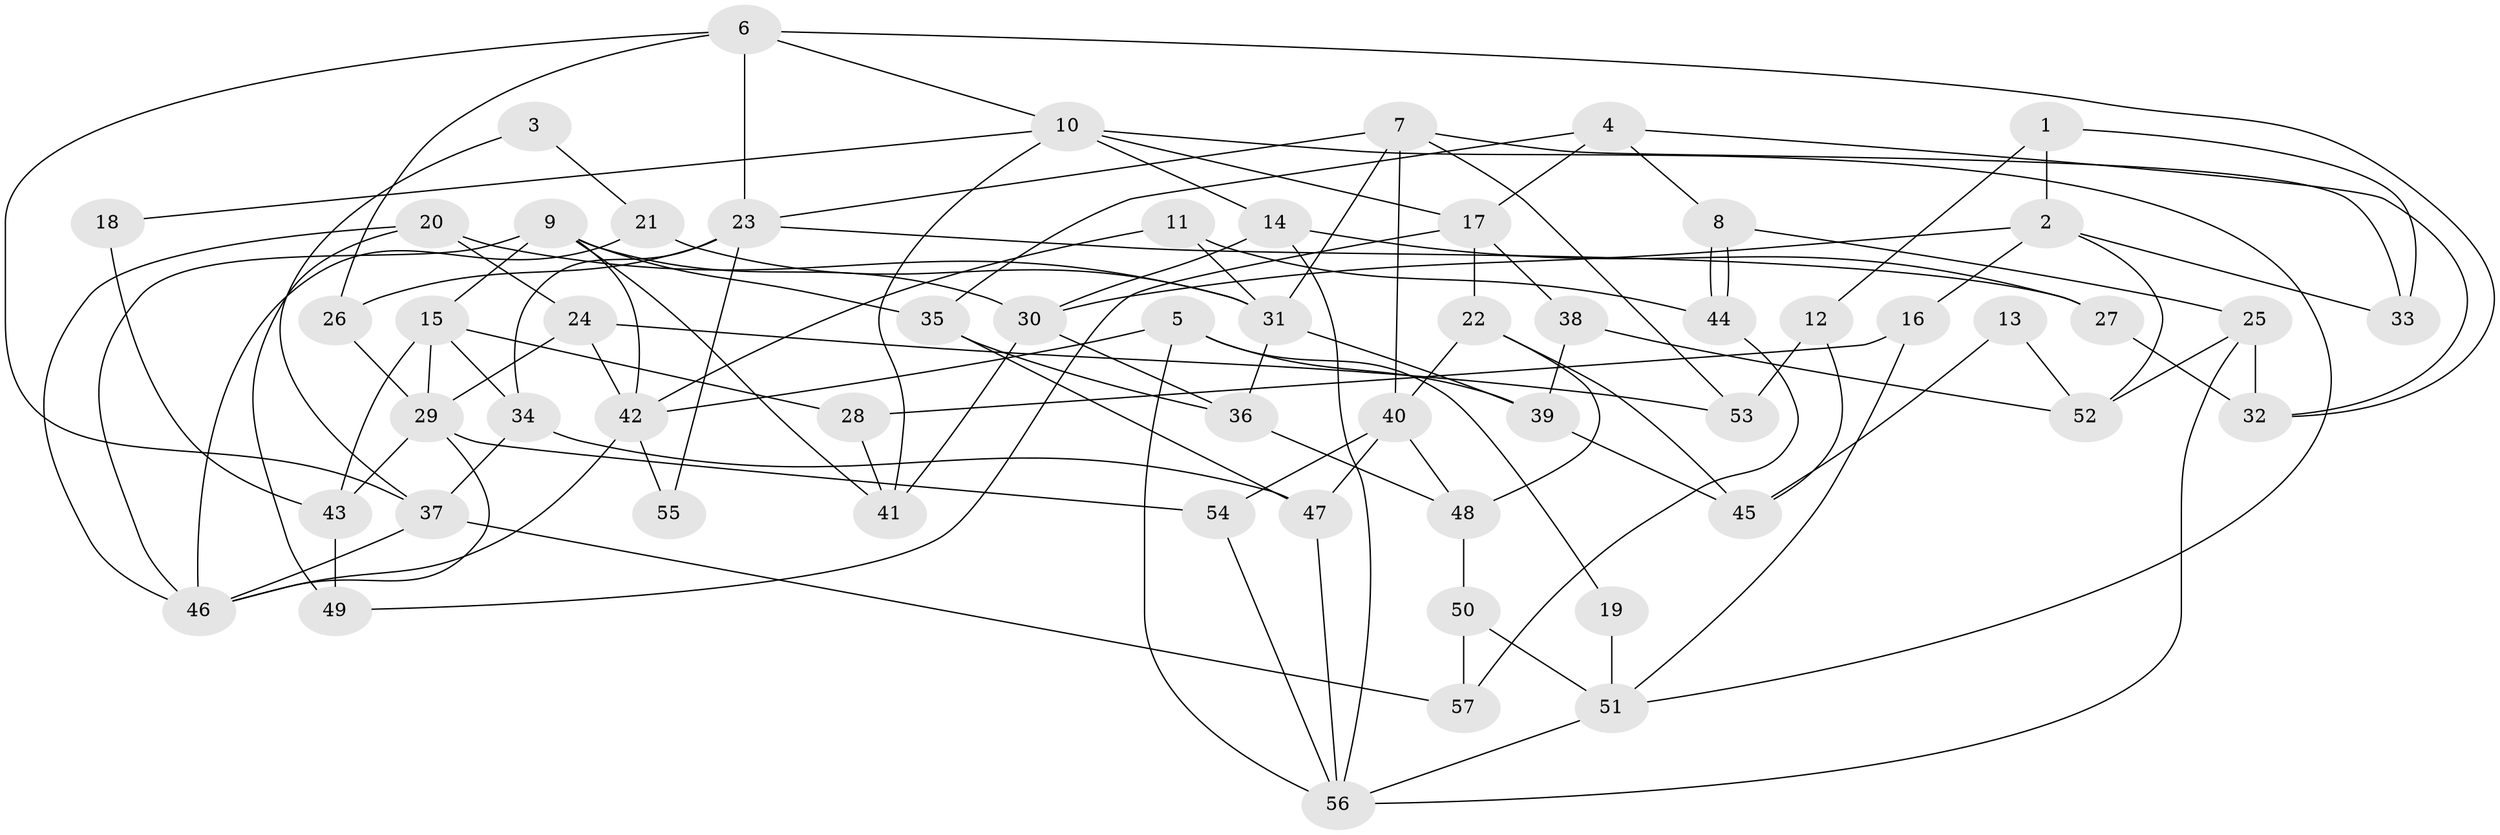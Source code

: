 // Generated by graph-tools (version 1.1) at 2025/11/02/27/25 16:11:24]
// undirected, 57 vertices, 114 edges
graph export_dot {
graph [start="1"]
  node [color=gray90,style=filled];
  1;
  2;
  3;
  4;
  5;
  6;
  7;
  8;
  9;
  10;
  11;
  12;
  13;
  14;
  15;
  16;
  17;
  18;
  19;
  20;
  21;
  22;
  23;
  24;
  25;
  26;
  27;
  28;
  29;
  30;
  31;
  32;
  33;
  34;
  35;
  36;
  37;
  38;
  39;
  40;
  41;
  42;
  43;
  44;
  45;
  46;
  47;
  48;
  49;
  50;
  51;
  52;
  53;
  54;
  55;
  56;
  57;
  1 -- 12;
  1 -- 33;
  1 -- 2;
  2 -- 16;
  2 -- 30;
  2 -- 33;
  2 -- 52;
  3 -- 21;
  3 -- 37;
  4 -- 32;
  4 -- 35;
  4 -- 8;
  4 -- 17;
  5 -- 39;
  5 -- 42;
  5 -- 19;
  5 -- 56;
  6 -- 10;
  6 -- 32;
  6 -- 23;
  6 -- 26;
  6 -- 37;
  7 -- 23;
  7 -- 40;
  7 -- 31;
  7 -- 33;
  7 -- 53;
  8 -- 44;
  8 -- 44;
  8 -- 25;
  9 -- 46;
  9 -- 15;
  9 -- 30;
  9 -- 35;
  9 -- 41;
  9 -- 42;
  10 -- 17;
  10 -- 41;
  10 -- 14;
  10 -- 18;
  10 -- 51;
  11 -- 31;
  11 -- 42;
  11 -- 44;
  12 -- 45;
  12 -- 53;
  13 -- 52;
  13 -- 45;
  14 -- 30;
  14 -- 27;
  14 -- 56;
  15 -- 29;
  15 -- 34;
  15 -- 28;
  15 -- 43;
  16 -- 51;
  16 -- 28;
  17 -- 22;
  17 -- 38;
  17 -- 49;
  18 -- 43;
  19 -- 51;
  20 -- 31;
  20 -- 24;
  20 -- 46;
  20 -- 49;
  21 -- 31;
  21 -- 46;
  22 -- 48;
  22 -- 40;
  22 -- 45;
  23 -- 34;
  23 -- 26;
  23 -- 27;
  23 -- 55;
  24 -- 42;
  24 -- 29;
  24 -- 53;
  25 -- 56;
  25 -- 32;
  25 -- 52;
  26 -- 29;
  27 -- 32;
  28 -- 41;
  29 -- 43;
  29 -- 46;
  29 -- 54;
  30 -- 36;
  30 -- 41;
  31 -- 36;
  31 -- 39;
  34 -- 47;
  34 -- 37;
  35 -- 47;
  35 -- 36;
  36 -- 48;
  37 -- 46;
  37 -- 57;
  38 -- 52;
  38 -- 39;
  39 -- 45;
  40 -- 54;
  40 -- 48;
  40 -- 47;
  42 -- 46;
  42 -- 55;
  43 -- 49;
  44 -- 57;
  47 -- 56;
  48 -- 50;
  50 -- 57;
  50 -- 51;
  51 -- 56;
  54 -- 56;
}
